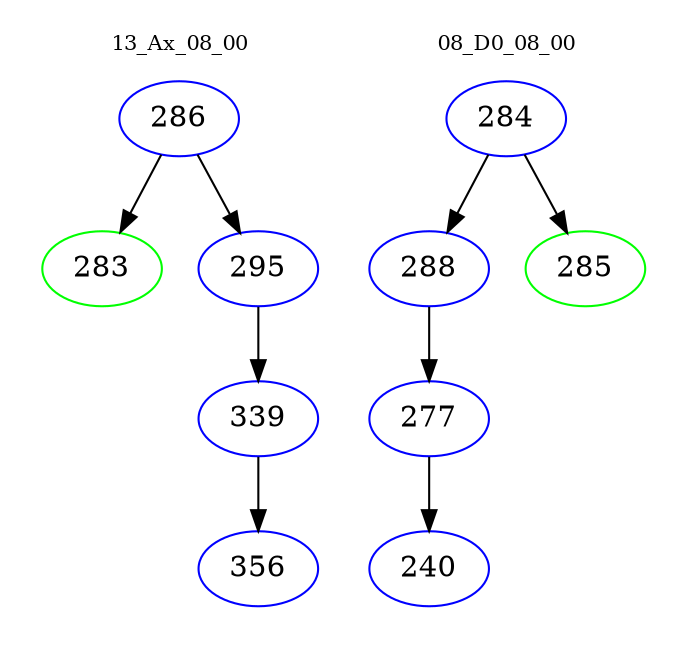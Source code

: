 digraph{
subgraph cluster_0 {
color = white
label = "13_Ax_08_00";
fontsize=10;
T0_286 [label="286", color="blue"]
T0_286 -> T0_283 [color="black"]
T0_283 [label="283", color="green"]
T0_286 -> T0_295 [color="black"]
T0_295 [label="295", color="blue"]
T0_295 -> T0_339 [color="black"]
T0_339 [label="339", color="blue"]
T0_339 -> T0_356 [color="black"]
T0_356 [label="356", color="blue"]
}
subgraph cluster_1 {
color = white
label = "08_D0_08_00";
fontsize=10;
T1_284 [label="284", color="blue"]
T1_284 -> T1_288 [color="black"]
T1_288 [label="288", color="blue"]
T1_288 -> T1_277 [color="black"]
T1_277 [label="277", color="blue"]
T1_277 -> T1_240 [color="black"]
T1_240 [label="240", color="blue"]
T1_284 -> T1_285 [color="black"]
T1_285 [label="285", color="green"]
}
}
